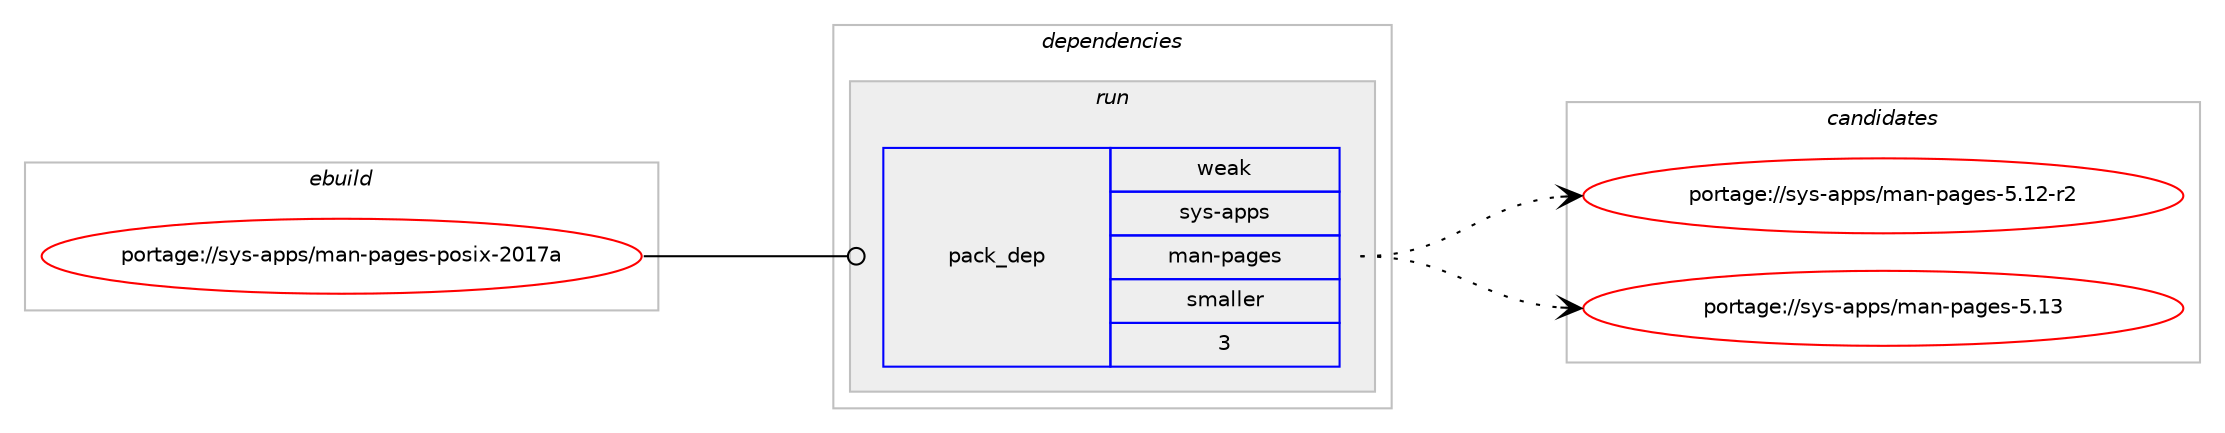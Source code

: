 digraph prolog {

# *************
# Graph options
# *************

newrank=true;
concentrate=true;
compound=true;
graph [rankdir=LR,fontname=Helvetica,fontsize=10,ranksep=1.5];#, ranksep=2.5, nodesep=0.2];
edge  [arrowhead=vee];
node  [fontname=Helvetica,fontsize=10];

# **********
# The ebuild
# **********

subgraph cluster_leftcol {
color=gray;
rank=same;
label=<<i>ebuild</i>>;
id [label="portage://sys-apps/man-pages-posix-2017a", color=red, width=4, href="../sys-apps/man-pages-posix-2017a.svg"];
}

# ****************
# The dependencies
# ****************

subgraph cluster_midcol {
color=gray;
label=<<i>dependencies</i>>;
subgraph cluster_compile {
fillcolor="#eeeeee";
style=filled;
label=<<i>compile</i>>;
}
subgraph cluster_compileandrun {
fillcolor="#eeeeee";
style=filled;
label=<<i>compile and run</i>>;
}
subgraph cluster_run {
fillcolor="#eeeeee";
style=filled;
label=<<i>run</i>>;
# *** BEGIN UNKNOWN DEPENDENCY TYPE (TODO) ***
# id -> package_dependency(portage://sys-apps/man-pages-posix-2017a,run,no,virtual,man,none,[,,],[],[])
# *** END UNKNOWN DEPENDENCY TYPE (TODO) ***

subgraph pack101 {
dependency260 [label=<<TABLE BORDER="0" CELLBORDER="1" CELLSPACING="0" CELLPADDING="4" WIDTH="220"><TR><TD ROWSPAN="6" CELLPADDING="30">pack_dep</TD></TR><TR><TD WIDTH="110">weak</TD></TR><TR><TD>sys-apps</TD></TR><TR><TD>man-pages</TD></TR><TR><TD>smaller</TD></TR><TR><TD>3</TD></TR></TABLE>>, shape=none, color=blue];
}
id:e -> dependency260:w [weight=20,style="solid",arrowhead="odot"];
}
}

# **************
# The candidates
# **************

subgraph cluster_choices {
rank=same;
color=gray;
label=<<i>candidates</i>>;

subgraph choice101 {
color=black;
nodesep=1;
choice11512111545971121121154710997110451129710310111545534649504511450 [label="portage://sys-apps/man-pages-5.12-r2", color=red, width=4,href="../sys-apps/man-pages-5.12-r2.svg"];
choice1151211154597112112115471099711045112971031011154553464951 [label="portage://sys-apps/man-pages-5.13", color=red, width=4,href="../sys-apps/man-pages-5.13.svg"];
dependency260:e -> choice11512111545971121121154710997110451129710310111545534649504511450:w [style=dotted,weight="100"];
dependency260:e -> choice1151211154597112112115471099711045112971031011154553464951:w [style=dotted,weight="100"];
}
}

}
